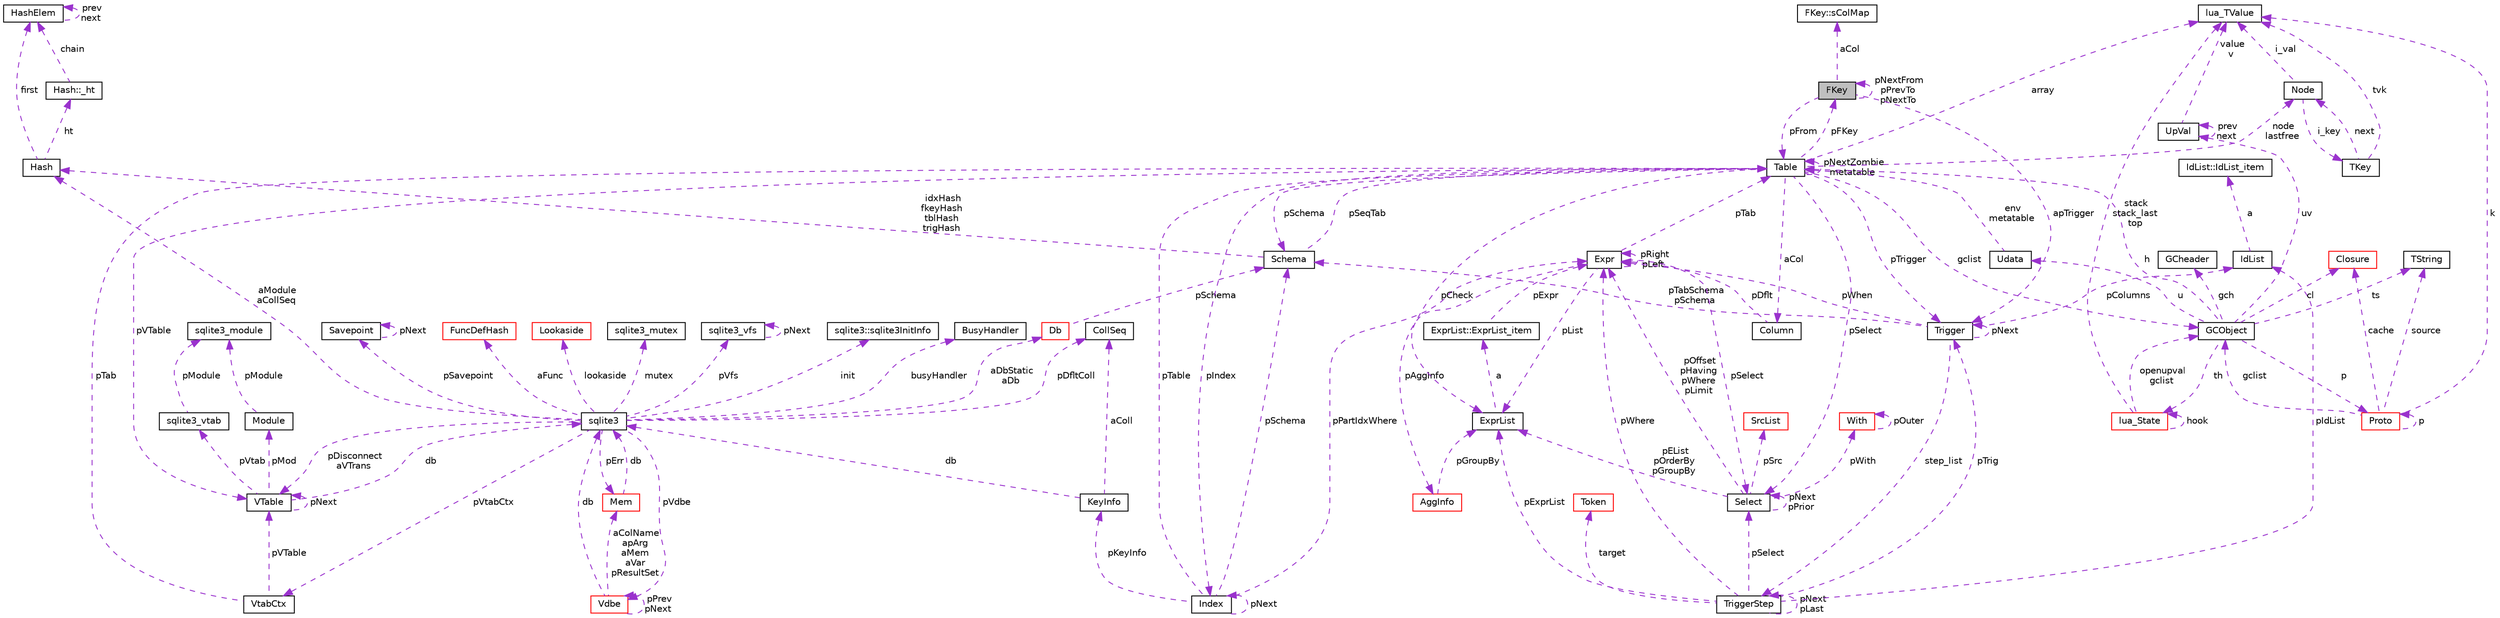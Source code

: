 digraph "FKey"
{
  edge [fontname="Helvetica",fontsize="10",labelfontname="Helvetica",labelfontsize="10"];
  node [fontname="Helvetica",fontsize="10",shape=record];
  Node1 [label="FKey",height=0.2,width=0.4,color="black", fillcolor="grey75", style="filled", fontcolor="black"];
  Node2 -> Node1 [dir="back",color="darkorchid3",fontsize="10",style="dashed",label=" aCol" ,fontname="Helvetica"];
  Node2 [label="FKey::sColMap",height=0.2,width=0.4,color="black", fillcolor="white", style="filled",URL="$struct_f_key_1_1s_col_map.html"];
  Node1 -> Node1 [dir="back",color="darkorchid3",fontsize="10",style="dashed",label=" pNextFrom\npPrevTo\npNextTo" ,fontname="Helvetica"];
  Node3 -> Node1 [dir="back",color="darkorchid3",fontsize="10",style="dashed",label=" pFrom" ,fontname="Helvetica"];
  Node3 [label="Table",height=0.2,width=0.4,color="black", fillcolor="white", style="filled",URL="$struct_table.html"];
  Node4 -> Node3 [dir="back",color="darkorchid3",fontsize="10",style="dashed",label=" node\nlastfree" ,fontname="Helvetica"];
  Node4 [label="Node",height=0.2,width=0.4,color="black", fillcolor="white", style="filled",URL="$struct_node.html"];
  Node5 -> Node4 [dir="back",color="darkorchid3",fontsize="10",style="dashed",label=" i_val" ,fontname="Helvetica"];
  Node5 [label="lua_TValue",height=0.2,width=0.4,color="black", fillcolor="white", style="filled",URL="$structlua___t_value.html"];
  Node6 -> Node4 [dir="back",color="darkorchid3",fontsize="10",style="dashed",label=" i_key" ,fontname="Helvetica"];
  Node6 [label="TKey",height=0.2,width=0.4,color="black", fillcolor="white", style="filled",URL="$union_t_key.html"];
  Node4 -> Node6 [dir="back",color="darkorchid3",fontsize="10",style="dashed",label=" next" ,fontname="Helvetica"];
  Node5 -> Node6 [dir="back",color="darkorchid3",fontsize="10",style="dashed",label=" tvk" ,fontname="Helvetica"];
  Node7 -> Node3 [dir="back",color="darkorchid3",fontsize="10",style="dashed",label=" pSchema" ,fontname="Helvetica"];
  Node7 [label="Schema",height=0.2,width=0.4,color="black", fillcolor="white", style="filled",URL="$struct_schema.html"];
  Node3 -> Node7 [dir="back",color="darkorchid3",fontsize="10",style="dashed",label=" pSeqTab" ,fontname="Helvetica"];
  Node8 -> Node7 [dir="back",color="darkorchid3",fontsize="10",style="dashed",label=" idxHash\nfkeyHash\ntblHash\ntrigHash" ,fontname="Helvetica"];
  Node8 [label="Hash",height=0.2,width=0.4,color="black", fillcolor="white", style="filled",URL="$struct_hash.html"];
  Node9 -> Node8 [dir="back",color="darkorchid3",fontsize="10",style="dashed",label=" ht" ,fontname="Helvetica"];
  Node9 [label="Hash::_ht",height=0.2,width=0.4,color="black", fillcolor="white", style="filled",URL="$struct_hash_1_1__ht.html"];
  Node10 -> Node9 [dir="back",color="darkorchid3",fontsize="10",style="dashed",label=" chain" ,fontname="Helvetica"];
  Node10 [label="HashElem",height=0.2,width=0.4,color="black", fillcolor="white", style="filled",URL="$struct_hash_elem.html"];
  Node10 -> Node10 [dir="back",color="darkorchid3",fontsize="10",style="dashed",label=" prev\nnext" ,fontname="Helvetica"];
  Node10 -> Node8 [dir="back",color="darkorchid3",fontsize="10",style="dashed",label=" first" ,fontname="Helvetica"];
  Node5 -> Node3 [dir="back",color="darkorchid3",fontsize="10",style="dashed",label=" array" ,fontname="Helvetica"];
  Node11 -> Node3 [dir="back",color="darkorchid3",fontsize="10",style="dashed",label=" aCol" ,fontname="Helvetica"];
  Node11 [label="Column",height=0.2,width=0.4,color="black", fillcolor="white", style="filled",URL="$struct_column.html"];
  Node12 -> Node11 [dir="back",color="darkorchid3",fontsize="10",style="dashed",label=" pDflt" ,fontname="Helvetica"];
  Node12 [label="Expr",height=0.2,width=0.4,color="black", fillcolor="white", style="filled",URL="$struct_expr.html"];
  Node13 -> Node12 [dir="back",color="darkorchid3",fontsize="10",style="dashed",label=" pAggInfo" ,fontname="Helvetica"];
  Node13 [label="AggInfo",height=0.2,width=0.4,color="red", fillcolor="white", style="filled",URL="$struct_agg_info.html"];
  Node14 -> Node13 [dir="back",color="darkorchid3",fontsize="10",style="dashed",label=" pGroupBy" ,fontname="Helvetica"];
  Node14 [label="ExprList",height=0.2,width=0.4,color="black", fillcolor="white", style="filled",URL="$struct_expr_list.html"];
  Node15 -> Node14 [dir="back",color="darkorchid3",fontsize="10",style="dashed",label=" a" ,fontname="Helvetica"];
  Node15 [label="ExprList::ExprList_item",height=0.2,width=0.4,color="black", fillcolor="white", style="filled",URL="$struct_expr_list_1_1_expr_list__item.html"];
  Node12 -> Node15 [dir="back",color="darkorchid3",fontsize="10",style="dashed",label=" pExpr" ,fontname="Helvetica"];
  Node12 -> Node12 [dir="back",color="darkorchid3",fontsize="10",style="dashed",label=" pRight\npLeft" ,fontname="Helvetica"];
  Node3 -> Node12 [dir="back",color="darkorchid3",fontsize="10",style="dashed",label=" pTab" ,fontname="Helvetica"];
  Node16 -> Node12 [dir="back",color="darkorchid3",fontsize="10",style="dashed",label=" pSelect" ,fontname="Helvetica"];
  Node16 [label="Select",height=0.2,width=0.4,color="black", fillcolor="white", style="filled",URL="$struct_select.html"];
  Node12 -> Node16 [dir="back",color="darkorchid3",fontsize="10",style="dashed",label=" pOffset\npHaving\npWhere\npLimit" ,fontname="Helvetica"];
  Node17 -> Node16 [dir="back",color="darkorchid3",fontsize="10",style="dashed",label=" pWith" ,fontname="Helvetica"];
  Node17 [label="With",height=0.2,width=0.4,color="red", fillcolor="white", style="filled",URL="$struct_with.html"];
  Node17 -> Node17 [dir="back",color="darkorchid3",fontsize="10",style="dashed",label=" pOuter" ,fontname="Helvetica"];
  Node16 -> Node16 [dir="back",color="darkorchid3",fontsize="10",style="dashed",label=" pNext\npPrior" ,fontname="Helvetica"];
  Node18 -> Node16 [dir="back",color="darkorchid3",fontsize="10",style="dashed",label=" pSrc" ,fontname="Helvetica"];
  Node18 [label="SrcList",height=0.2,width=0.4,color="red", fillcolor="white", style="filled",URL="$struct_src_list.html"];
  Node14 -> Node16 [dir="back",color="darkorchid3",fontsize="10",style="dashed",label=" pEList\npOrderBy\npGroupBy" ,fontname="Helvetica"];
  Node14 -> Node12 [dir="back",color="darkorchid3",fontsize="10",style="dashed",label=" pList" ,fontname="Helvetica"];
  Node1 -> Node3 [dir="back",color="darkorchid3",fontsize="10",style="dashed",label=" pFKey" ,fontname="Helvetica"];
  Node19 -> Node3 [dir="back",color="darkorchid3",fontsize="10",style="dashed",label=" pVTable" ,fontname="Helvetica"];
  Node19 [label="VTable",height=0.2,width=0.4,color="black", fillcolor="white", style="filled",URL="$struct_v_table.html"];
  Node20 -> Node19 [dir="back",color="darkorchid3",fontsize="10",style="dashed",label=" db" ,fontname="Helvetica"];
  Node20 [label="sqlite3",height=0.2,width=0.4,color="black", fillcolor="white", style="filled",URL="$structsqlite3.html"];
  Node21 -> Node20 [dir="back",color="darkorchid3",fontsize="10",style="dashed",label=" pErr" ,fontname="Helvetica"];
  Node21 [label="Mem",height=0.2,width=0.4,color="red", fillcolor="white", style="filled",URL="$struct_mem.html"];
  Node20 -> Node21 [dir="back",color="darkorchid3",fontsize="10",style="dashed",label=" db" ,fontname="Helvetica"];
  Node22 -> Node20 [dir="back",color="darkorchid3",fontsize="10",style="dashed",label=" pVdbe" ,fontname="Helvetica"];
  Node22 [label="Vdbe",height=0.2,width=0.4,color="red", fillcolor="white", style="filled",URL="$struct_vdbe.html"];
  Node22 -> Node22 [dir="back",color="darkorchid3",fontsize="10",style="dashed",label=" pPrev\npNext" ,fontname="Helvetica"];
  Node21 -> Node22 [dir="back",color="darkorchid3",fontsize="10",style="dashed",label=" aColName\napArg\naMem\naVar\npResultSet" ,fontname="Helvetica"];
  Node20 -> Node22 [dir="back",color="darkorchid3",fontsize="10",style="dashed",label=" db" ,fontname="Helvetica"];
  Node23 -> Node20 [dir="back",color="darkorchid3",fontsize="10",style="dashed",label=" pSavepoint" ,fontname="Helvetica"];
  Node23 [label="Savepoint",height=0.2,width=0.4,color="black", fillcolor="white", style="filled",URL="$struct_savepoint.html"];
  Node23 -> Node23 [dir="back",color="darkorchid3",fontsize="10",style="dashed",label=" pNext" ,fontname="Helvetica"];
  Node24 -> Node20 [dir="back",color="darkorchid3",fontsize="10",style="dashed",label=" aFunc" ,fontname="Helvetica"];
  Node24 [label="FuncDefHash",height=0.2,width=0.4,color="red", fillcolor="white", style="filled",URL="$struct_func_def_hash.html"];
  Node25 -> Node20 [dir="back",color="darkorchid3",fontsize="10",style="dashed",label=" lookaside" ,fontname="Helvetica"];
  Node25 [label="Lookaside",height=0.2,width=0.4,color="red", fillcolor="white", style="filled",URL="$struct_lookaside.html"];
  Node26 -> Node20 [dir="back",color="darkorchid3",fontsize="10",style="dashed",label=" mutex" ,fontname="Helvetica"];
  Node26 [label="sqlite3_mutex",height=0.2,width=0.4,color="black", fillcolor="white", style="filled",URL="$structsqlite3__mutex.html"];
  Node27 -> Node20 [dir="back",color="darkorchid3",fontsize="10",style="dashed",label=" pVfs" ,fontname="Helvetica"];
  Node27 [label="sqlite3_vfs",height=0.2,width=0.4,color="black", fillcolor="white", style="filled",URL="$structsqlite3__vfs.html"];
  Node27 -> Node27 [dir="back",color="darkorchid3",fontsize="10",style="dashed",label=" pNext" ,fontname="Helvetica"];
  Node28 -> Node20 [dir="back",color="darkorchid3",fontsize="10",style="dashed",label=" init" ,fontname="Helvetica"];
  Node28 [label="sqlite3::sqlite3InitInfo",height=0.2,width=0.4,color="black", fillcolor="white", style="filled",URL="$structsqlite3_1_1sqlite3_init_info.html"];
  Node29 -> Node20 [dir="back",color="darkorchid3",fontsize="10",style="dashed",label=" busyHandler" ,fontname="Helvetica"];
  Node29 [label="BusyHandler",height=0.2,width=0.4,color="black", fillcolor="white", style="filled",URL="$struct_busy_handler.html"];
  Node30 -> Node20 [dir="back",color="darkorchid3",fontsize="10",style="dashed",label=" pVtabCtx" ,fontname="Helvetica"];
  Node30 [label="VtabCtx",height=0.2,width=0.4,color="black", fillcolor="white", style="filled",URL="$struct_vtab_ctx.html"];
  Node19 -> Node30 [dir="back",color="darkorchid3",fontsize="10",style="dashed",label=" pVTable" ,fontname="Helvetica"];
  Node3 -> Node30 [dir="back",color="darkorchid3",fontsize="10",style="dashed",label=" pTab" ,fontname="Helvetica"];
  Node31 -> Node20 [dir="back",color="darkorchid3",fontsize="10",style="dashed",label=" pDfltColl" ,fontname="Helvetica"];
  Node31 [label="CollSeq",height=0.2,width=0.4,color="black", fillcolor="white", style="filled",URL="$struct_coll_seq.html"];
  Node19 -> Node20 [dir="back",color="darkorchid3",fontsize="10",style="dashed",label=" pDisconnect\naVTrans" ,fontname="Helvetica"];
  Node32 -> Node20 [dir="back",color="darkorchid3",fontsize="10",style="dashed",label=" aDbStatic\naDb" ,fontname="Helvetica"];
  Node32 [label="Db",height=0.2,width=0.4,color="red", fillcolor="white", style="filled",URL="$struct_db.html"];
  Node7 -> Node32 [dir="back",color="darkorchid3",fontsize="10",style="dashed",label=" pSchema" ,fontname="Helvetica"];
  Node8 -> Node20 [dir="back",color="darkorchid3",fontsize="10",style="dashed",label=" aModule\naCollSeq" ,fontname="Helvetica"];
  Node19 -> Node19 [dir="back",color="darkorchid3",fontsize="10",style="dashed",label=" pNext" ,fontname="Helvetica"];
  Node33 -> Node19 [dir="back",color="darkorchid3",fontsize="10",style="dashed",label=" pMod" ,fontname="Helvetica"];
  Node33 [label="Module",height=0.2,width=0.4,color="black", fillcolor="white", style="filled",URL="$struct_module.html"];
  Node34 -> Node33 [dir="back",color="darkorchid3",fontsize="10",style="dashed",label=" pModule" ,fontname="Helvetica"];
  Node34 [label="sqlite3_module",height=0.2,width=0.4,color="black", fillcolor="white", style="filled",URL="$structsqlite3__module.html"];
  Node35 -> Node19 [dir="back",color="darkorchid3",fontsize="10",style="dashed",label=" pVtab" ,fontname="Helvetica"];
  Node35 [label="sqlite3_vtab",height=0.2,width=0.4,color="black", fillcolor="white", style="filled",URL="$structsqlite3__vtab.html"];
  Node34 -> Node35 [dir="back",color="darkorchid3",fontsize="10",style="dashed",label=" pModule" ,fontname="Helvetica"];
  Node3 -> Node3 [dir="back",color="darkorchid3",fontsize="10",style="dashed",label=" pNextZombie\nmetatable" ,fontname="Helvetica"];
  Node36 -> Node3 [dir="back",color="darkorchid3",fontsize="10",style="dashed",label=" pTrigger" ,fontname="Helvetica"];
  Node36 [label="Trigger",height=0.2,width=0.4,color="black", fillcolor="white", style="filled",URL="$struct_trigger.html"];
  Node37 -> Node36 [dir="back",color="darkorchid3",fontsize="10",style="dashed",label=" step_list" ,fontname="Helvetica"];
  Node37 [label="TriggerStep",height=0.2,width=0.4,color="black", fillcolor="white", style="filled",URL="$struct_trigger_step.html"];
  Node37 -> Node37 [dir="back",color="darkorchid3",fontsize="10",style="dashed",label=" pNext\npLast" ,fontname="Helvetica"];
  Node12 -> Node37 [dir="back",color="darkorchid3",fontsize="10",style="dashed",label=" pWhere" ,fontname="Helvetica"];
  Node38 -> Node37 [dir="back",color="darkorchid3",fontsize="10",style="dashed",label=" target" ,fontname="Helvetica"];
  Node38 [label="Token",height=0.2,width=0.4,color="red", fillcolor="white", style="filled",URL="$struct_token.html"];
  Node39 -> Node37 [dir="back",color="darkorchid3",fontsize="10",style="dashed",label=" pIdList" ,fontname="Helvetica"];
  Node39 [label="IdList",height=0.2,width=0.4,color="black", fillcolor="white", style="filled",URL="$struct_id_list.html"];
  Node40 -> Node39 [dir="back",color="darkorchid3",fontsize="10",style="dashed",label=" a" ,fontname="Helvetica"];
  Node40 [label="IdList::IdList_item",height=0.2,width=0.4,color="black", fillcolor="white", style="filled",URL="$struct_id_list_1_1_id_list__item.html"];
  Node16 -> Node37 [dir="back",color="darkorchid3",fontsize="10",style="dashed",label=" pSelect" ,fontname="Helvetica"];
  Node36 -> Node37 [dir="back",color="darkorchid3",fontsize="10",style="dashed",label=" pTrig" ,fontname="Helvetica"];
  Node14 -> Node37 [dir="back",color="darkorchid3",fontsize="10",style="dashed",label=" pExprList" ,fontname="Helvetica"];
  Node7 -> Node36 [dir="back",color="darkorchid3",fontsize="10",style="dashed",label=" pTabSchema\npSchema" ,fontname="Helvetica"];
  Node12 -> Node36 [dir="back",color="darkorchid3",fontsize="10",style="dashed",label=" pWhen" ,fontname="Helvetica"];
  Node39 -> Node36 [dir="back",color="darkorchid3",fontsize="10",style="dashed",label=" pColumns" ,fontname="Helvetica"];
  Node36 -> Node36 [dir="back",color="darkorchid3",fontsize="10",style="dashed",label=" pNext" ,fontname="Helvetica"];
  Node16 -> Node3 [dir="back",color="darkorchid3",fontsize="10",style="dashed",label=" pSelect" ,fontname="Helvetica"];
  Node41 -> Node3 [dir="back",color="darkorchid3",fontsize="10",style="dashed",label=" gclist" ,fontname="Helvetica"];
  Node41 [label="GCObject",height=0.2,width=0.4,color="black", fillcolor="white", style="filled",URL="$union_g_c_object.html"];
  Node42 -> Node41 [dir="back",color="darkorchid3",fontsize="10",style="dashed",label=" uv" ,fontname="Helvetica"];
  Node42 [label="UpVal",height=0.2,width=0.4,color="black", fillcolor="white", style="filled",URL="$struct_up_val.html"];
  Node42 -> Node42 [dir="back",color="darkorchid3",fontsize="10",style="dashed",label=" prev\nnext" ,fontname="Helvetica"];
  Node5 -> Node42 [dir="back",color="darkorchid3",fontsize="10",style="dashed",label=" value\nv" ,fontname="Helvetica"];
  Node43 -> Node41 [dir="back",color="darkorchid3",fontsize="10",style="dashed",label=" p" ,fontname="Helvetica"];
  Node43 [label="Proto",height=0.2,width=0.4,color="red", fillcolor="white", style="filled",URL="$struct_proto.html"];
  Node5 -> Node43 [dir="back",color="darkorchid3",fontsize="10",style="dashed",label=" k" ,fontname="Helvetica"];
  Node43 -> Node43 [dir="back",color="darkorchid3",fontsize="10",style="dashed",label=" p" ,fontname="Helvetica"];
  Node44 -> Node43 [dir="back",color="darkorchid3",fontsize="10",style="dashed",label=" source" ,fontname="Helvetica"];
  Node44 [label="TString",height=0.2,width=0.4,color="black", fillcolor="white", style="filled",URL="$union_t_string.html"];
  Node45 -> Node43 [dir="back",color="darkorchid3",fontsize="10",style="dashed",label=" cache" ,fontname="Helvetica"];
  Node45 [label="Closure",height=0.2,width=0.4,color="red", fillcolor="white", style="filled",URL="$union_closure.html"];
  Node41 -> Node43 [dir="back",color="darkorchid3",fontsize="10",style="dashed",label=" gclist" ,fontname="Helvetica"];
  Node44 -> Node41 [dir="back",color="darkorchid3",fontsize="10",style="dashed",label=" ts" ,fontname="Helvetica"];
  Node45 -> Node41 [dir="back",color="darkorchid3",fontsize="10",style="dashed",label=" cl" ,fontname="Helvetica"];
  Node46 -> Node41 [dir="back",color="darkorchid3",fontsize="10",style="dashed",label=" gch" ,fontname="Helvetica"];
  Node46 [label="GCheader",height=0.2,width=0.4,color="black", fillcolor="white", style="filled",URL="$struct_g_cheader.html"];
  Node3 -> Node41 [dir="back",color="darkorchid3",fontsize="10",style="dashed",label=" h" ,fontname="Helvetica"];
  Node47 -> Node41 [dir="back",color="darkorchid3",fontsize="10",style="dashed",label=" u" ,fontname="Helvetica"];
  Node47 [label="Udata",height=0.2,width=0.4,color="black", fillcolor="white", style="filled",URL="$union_udata.html"];
  Node3 -> Node47 [dir="back",color="darkorchid3",fontsize="10",style="dashed",label=" env\nmetatable" ,fontname="Helvetica"];
  Node48 -> Node41 [dir="back",color="darkorchid3",fontsize="10",style="dashed",label=" th" ,fontname="Helvetica"];
  Node48 [label="lua_State",height=0.2,width=0.4,color="red", fillcolor="white", style="filled",URL="$structlua___state.html"];
  Node5 -> Node48 [dir="back",color="darkorchid3",fontsize="10",style="dashed",label=" stack\nstack_last\ntop" ,fontname="Helvetica"];
  Node41 -> Node48 [dir="back",color="darkorchid3",fontsize="10",style="dashed",label=" openupval\ngclist" ,fontname="Helvetica"];
  Node48 -> Node48 [dir="back",color="darkorchid3",fontsize="10",style="dashed",label=" hook" ,fontname="Helvetica"];
  Node14 -> Node3 [dir="back",color="darkorchid3",fontsize="10",style="dashed",label=" pCheck" ,fontname="Helvetica"];
  Node49 -> Node3 [dir="back",color="darkorchid3",fontsize="10",style="dashed",label=" pIndex" ,fontname="Helvetica"];
  Node49 [label="Index",height=0.2,width=0.4,color="black", fillcolor="white", style="filled",URL="$struct_index.html"];
  Node7 -> Node49 [dir="back",color="darkorchid3",fontsize="10",style="dashed",label=" pSchema" ,fontname="Helvetica"];
  Node12 -> Node49 [dir="back",color="darkorchid3",fontsize="10",style="dashed",label=" pPartIdxWhere" ,fontname="Helvetica"];
  Node3 -> Node49 [dir="back",color="darkorchid3",fontsize="10",style="dashed",label=" pTable" ,fontname="Helvetica"];
  Node50 -> Node49 [dir="back",color="darkorchid3",fontsize="10",style="dashed",label=" pKeyInfo" ,fontname="Helvetica"];
  Node50 [label="KeyInfo",height=0.2,width=0.4,color="black", fillcolor="white", style="filled",URL="$struct_key_info.html"];
  Node20 -> Node50 [dir="back",color="darkorchid3",fontsize="10",style="dashed",label=" db" ,fontname="Helvetica"];
  Node31 -> Node50 [dir="back",color="darkorchid3",fontsize="10",style="dashed",label=" aColl" ,fontname="Helvetica"];
  Node49 -> Node49 [dir="back",color="darkorchid3",fontsize="10",style="dashed",label=" pNext" ,fontname="Helvetica"];
  Node36 -> Node1 [dir="back",color="darkorchid3",fontsize="10",style="dashed",label=" apTrigger" ,fontname="Helvetica"];
}

